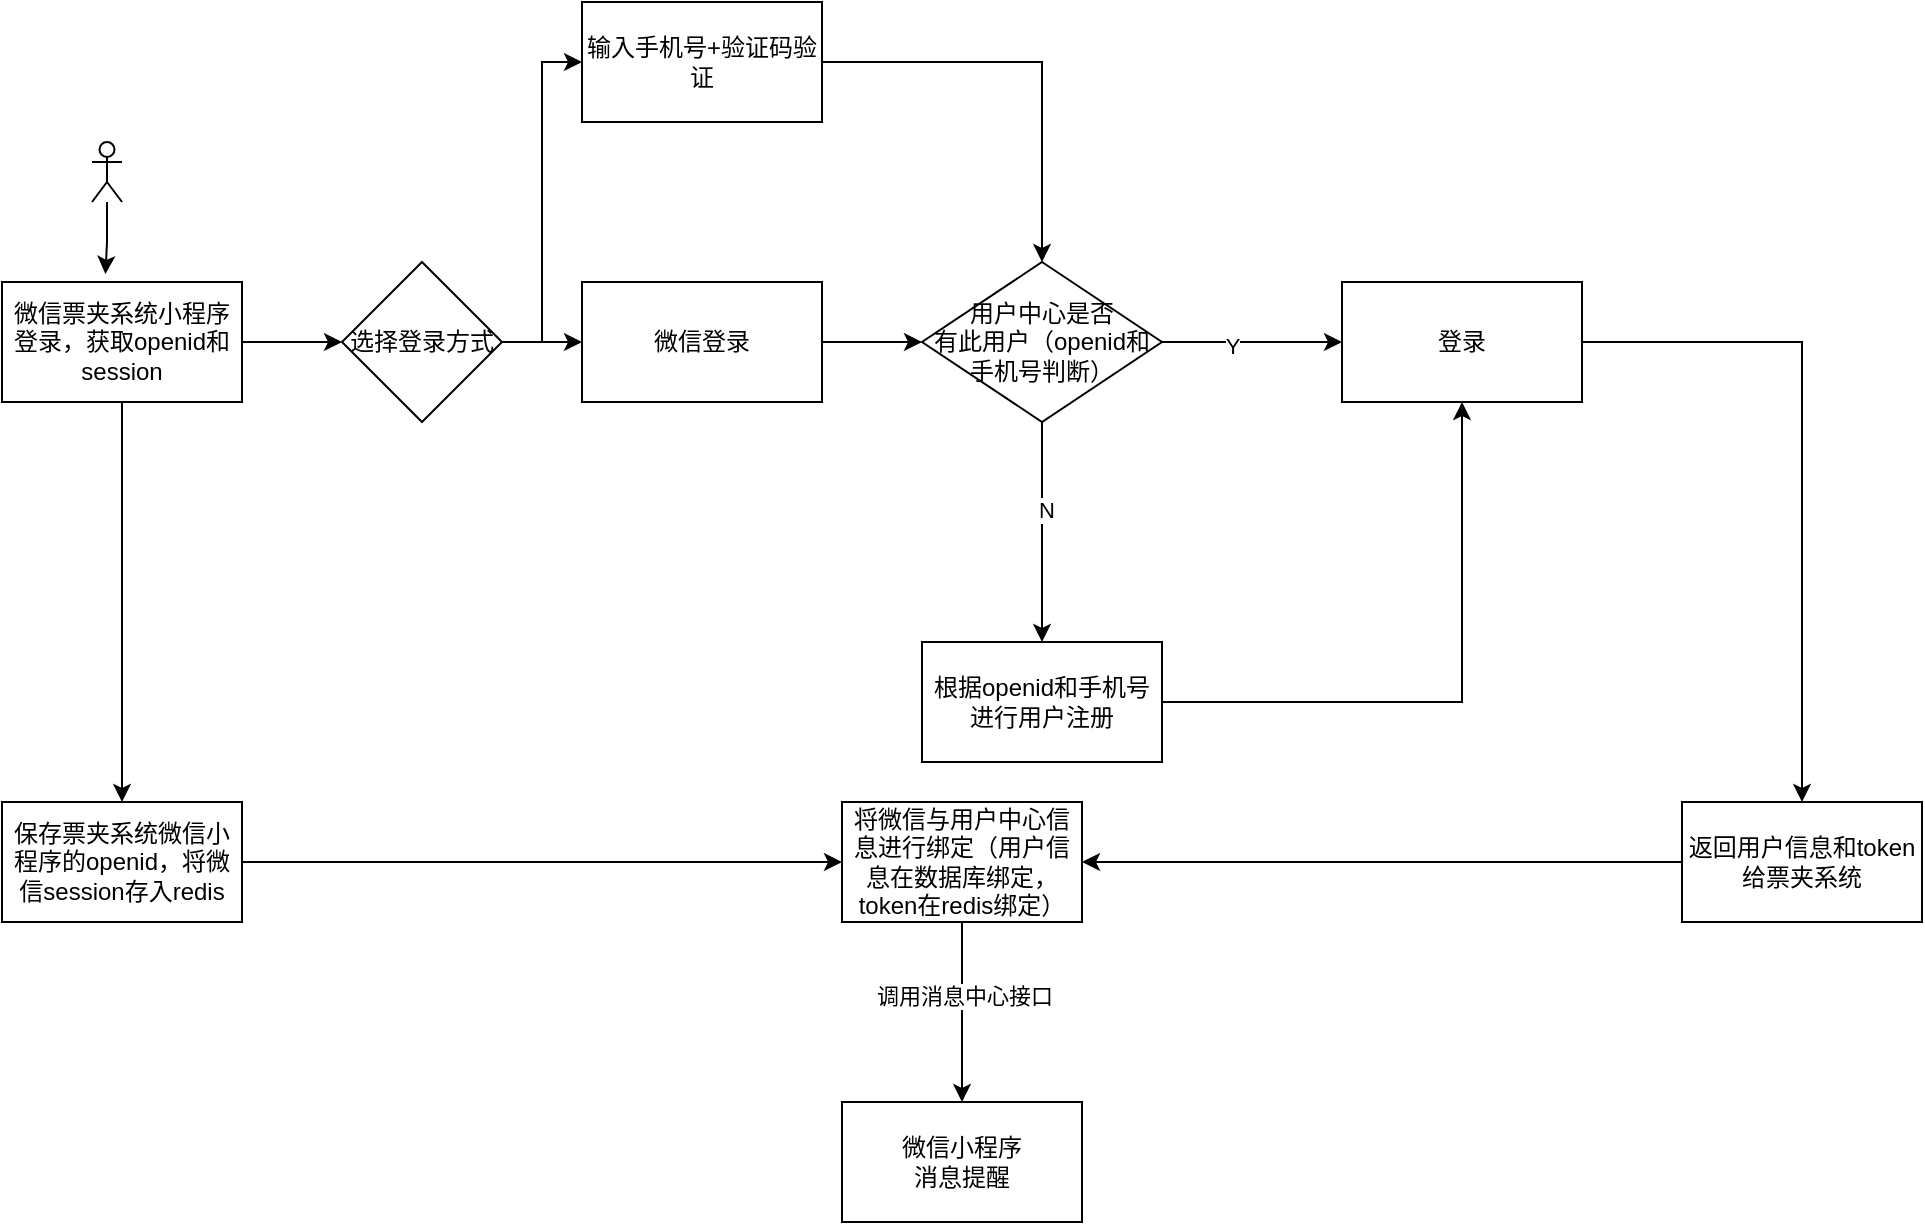 <mxfile version="21.2.3" type="github">
  <diagram id="C7Hq2Tx7OUljtUa5G8hF" name="第 1 页">
    <mxGraphModel dx="1247" dy="651" grid="1" gridSize="10" guides="1" tooltips="1" connect="1" arrows="1" fold="1" page="1" pageScale="1" pageWidth="827" pageHeight="1169" math="0" shadow="0">
      <root>
        <mxCell id="0" />
        <mxCell id="1" parent="0" />
        <mxCell id="0mKo4bdOrpRTRqKdyPcH-25" value="" style="edgeStyle=orthogonalEdgeStyle;rounded=0;orthogonalLoop=1;jettySize=auto;html=1;" edge="1" parent="1" source="0mKo4bdOrpRTRqKdyPcH-4" target="0mKo4bdOrpRTRqKdyPcH-24">
          <mxGeometry relative="1" as="geometry" />
        </mxCell>
        <mxCell id="0mKo4bdOrpRTRqKdyPcH-63" value="" style="edgeStyle=orthogonalEdgeStyle;rounded=0;orthogonalLoop=1;jettySize=auto;html=1;" edge="1" parent="1" source="0mKo4bdOrpRTRqKdyPcH-4" target="0mKo4bdOrpRTRqKdyPcH-62">
          <mxGeometry relative="1" as="geometry" />
        </mxCell>
        <mxCell id="0mKo4bdOrpRTRqKdyPcH-4" value="微信票夹系统小程序登录，获取openid和session" style="rounded=0;whiteSpace=wrap;html=1;" vertex="1" parent="1">
          <mxGeometry x="30" y="200" width="120" height="60" as="geometry" />
        </mxCell>
        <mxCell id="0mKo4bdOrpRTRqKdyPcH-12" value="" style="edgeStyle=orthogonalEdgeStyle;rounded=0;orthogonalLoop=1;jettySize=auto;html=1;" edge="1" parent="1" source="0mKo4bdOrpRTRqKdyPcH-8" target="0mKo4bdOrpRTRqKdyPcH-11">
          <mxGeometry relative="1" as="geometry" />
        </mxCell>
        <mxCell id="0mKo4bdOrpRTRqKdyPcH-13" value="Y" style="edgeLabel;html=1;align=center;verticalAlign=middle;resizable=0;points=[];" vertex="1" connectable="0" parent="0mKo4bdOrpRTRqKdyPcH-12">
          <mxGeometry x="-0.227" y="-2" relative="1" as="geometry">
            <mxPoint as="offset" />
          </mxGeometry>
        </mxCell>
        <mxCell id="0mKo4bdOrpRTRqKdyPcH-17" value="" style="edgeStyle=orthogonalEdgeStyle;rounded=0;orthogonalLoop=1;jettySize=auto;html=1;" edge="1" parent="1" source="0mKo4bdOrpRTRqKdyPcH-8" target="0mKo4bdOrpRTRqKdyPcH-16">
          <mxGeometry relative="1" as="geometry" />
        </mxCell>
        <mxCell id="0mKo4bdOrpRTRqKdyPcH-18" value="N" style="edgeLabel;html=1;align=center;verticalAlign=middle;resizable=0;points=[];" vertex="1" connectable="0" parent="0mKo4bdOrpRTRqKdyPcH-17">
          <mxGeometry x="-0.211" y="2" relative="1" as="geometry">
            <mxPoint as="offset" />
          </mxGeometry>
        </mxCell>
        <mxCell id="0mKo4bdOrpRTRqKdyPcH-8" value="用户中心是否&lt;br&gt;有此用户（openid和手机号判断）" style="rhombus;whiteSpace=wrap;html=1;rounded=0;" vertex="1" parent="1">
          <mxGeometry x="490" y="190" width="120" height="80" as="geometry" />
        </mxCell>
        <mxCell id="0mKo4bdOrpRTRqKdyPcH-72" style="edgeStyle=orthogonalEdgeStyle;rounded=0;orthogonalLoop=1;jettySize=auto;html=1;entryX=0.5;entryY=0;entryDx=0;entryDy=0;" edge="1" parent="1" source="0mKo4bdOrpRTRqKdyPcH-11" target="0mKo4bdOrpRTRqKdyPcH-20">
          <mxGeometry relative="1" as="geometry" />
        </mxCell>
        <mxCell id="0mKo4bdOrpRTRqKdyPcH-11" value="登录" style="whiteSpace=wrap;html=1;rounded=0;" vertex="1" parent="1">
          <mxGeometry x="700" y="200" width="120" height="60" as="geometry" />
        </mxCell>
        <mxCell id="0mKo4bdOrpRTRqKdyPcH-19" style="edgeStyle=orthogonalEdgeStyle;rounded=0;orthogonalLoop=1;jettySize=auto;html=1;entryX=0.5;entryY=1;entryDx=0;entryDy=0;" edge="1" parent="1" source="0mKo4bdOrpRTRqKdyPcH-16" target="0mKo4bdOrpRTRqKdyPcH-11">
          <mxGeometry relative="1" as="geometry" />
        </mxCell>
        <mxCell id="0mKo4bdOrpRTRqKdyPcH-16" value="根据openid和手机号进行用户注册" style="whiteSpace=wrap;html=1;rounded=0;" vertex="1" parent="1">
          <mxGeometry x="490" y="380" width="120" height="60" as="geometry" />
        </mxCell>
        <mxCell id="0mKo4bdOrpRTRqKdyPcH-28" style="edgeStyle=orthogonalEdgeStyle;rounded=0;orthogonalLoop=1;jettySize=auto;html=1;entryX=1;entryY=0.5;entryDx=0;entryDy=0;" edge="1" parent="1" source="0mKo4bdOrpRTRqKdyPcH-20" target="0mKo4bdOrpRTRqKdyPcH-26">
          <mxGeometry relative="1" as="geometry" />
        </mxCell>
        <mxCell id="0mKo4bdOrpRTRqKdyPcH-20" value="返回用户信息和token给票夹系统" style="whiteSpace=wrap;html=1;rounded=0;" vertex="1" parent="1">
          <mxGeometry x="870" y="460" width="120" height="60" as="geometry" />
        </mxCell>
        <mxCell id="0mKo4bdOrpRTRqKdyPcH-27" style="edgeStyle=orthogonalEdgeStyle;rounded=0;orthogonalLoop=1;jettySize=auto;html=1;exitX=1;exitY=0.5;exitDx=0;exitDy=0;" edge="1" parent="1" source="0mKo4bdOrpRTRqKdyPcH-24" target="0mKo4bdOrpRTRqKdyPcH-26">
          <mxGeometry relative="1" as="geometry" />
        </mxCell>
        <mxCell id="0mKo4bdOrpRTRqKdyPcH-24" value="保存票夹系统微信小程序的openid，将微信session存入redis" style="rounded=0;whiteSpace=wrap;html=1;" vertex="1" parent="1">
          <mxGeometry x="30" y="460" width="120" height="60" as="geometry" />
        </mxCell>
        <mxCell id="0mKo4bdOrpRTRqKdyPcH-30" value="" style="edgeStyle=orthogonalEdgeStyle;rounded=0;orthogonalLoop=1;jettySize=auto;html=1;" edge="1" parent="1" source="0mKo4bdOrpRTRqKdyPcH-26" target="0mKo4bdOrpRTRqKdyPcH-29">
          <mxGeometry relative="1" as="geometry" />
        </mxCell>
        <mxCell id="0mKo4bdOrpRTRqKdyPcH-31" value="调用消息中心接口" style="edgeLabel;html=1;align=center;verticalAlign=middle;resizable=0;points=[];" vertex="1" connectable="0" parent="0mKo4bdOrpRTRqKdyPcH-30">
          <mxGeometry x="-0.194" y="1" relative="1" as="geometry">
            <mxPoint as="offset" />
          </mxGeometry>
        </mxCell>
        <mxCell id="0mKo4bdOrpRTRqKdyPcH-26" value="将微信与用户中心信息进行绑定（用户信息在数据库绑定，token在redis绑定）" style="rounded=0;whiteSpace=wrap;html=1;" vertex="1" parent="1">
          <mxGeometry x="450" y="460" width="120" height="60" as="geometry" />
        </mxCell>
        <mxCell id="0mKo4bdOrpRTRqKdyPcH-29" value="微信小程序&lt;br&gt;消息提醒" style="rounded=0;whiteSpace=wrap;html=1;" vertex="1" parent="1">
          <mxGeometry x="450" y="610" width="120" height="60" as="geometry" />
        </mxCell>
        <mxCell id="0mKo4bdOrpRTRqKdyPcH-65" value="" style="edgeStyle=orthogonalEdgeStyle;rounded=0;orthogonalLoop=1;jettySize=auto;html=1;entryX=0;entryY=0.5;entryDx=0;entryDy=0;" edge="1" parent="1" source="0mKo4bdOrpRTRqKdyPcH-62" target="0mKo4bdOrpRTRqKdyPcH-64">
          <mxGeometry relative="1" as="geometry" />
        </mxCell>
        <mxCell id="0mKo4bdOrpRTRqKdyPcH-69" value="" style="edgeStyle=orthogonalEdgeStyle;rounded=0;orthogonalLoop=1;jettySize=auto;html=1;" edge="1" parent="1" source="0mKo4bdOrpRTRqKdyPcH-62" target="0mKo4bdOrpRTRqKdyPcH-68">
          <mxGeometry relative="1" as="geometry" />
        </mxCell>
        <mxCell id="0mKo4bdOrpRTRqKdyPcH-62" value="选择登录方式" style="rhombus;whiteSpace=wrap;html=1;rounded=0;" vertex="1" parent="1">
          <mxGeometry x="200" y="190" width="80" height="80" as="geometry" />
        </mxCell>
        <mxCell id="0mKo4bdOrpRTRqKdyPcH-70" style="edgeStyle=orthogonalEdgeStyle;rounded=0;orthogonalLoop=1;jettySize=auto;html=1;entryX=0.5;entryY=0;entryDx=0;entryDy=0;" edge="1" parent="1" source="0mKo4bdOrpRTRqKdyPcH-64" target="0mKo4bdOrpRTRqKdyPcH-8">
          <mxGeometry relative="1" as="geometry" />
        </mxCell>
        <mxCell id="0mKo4bdOrpRTRqKdyPcH-64" value="输入手机号+验证码验证" style="whiteSpace=wrap;html=1;rounded=0;" vertex="1" parent="1">
          <mxGeometry x="320" y="60" width="120" height="60" as="geometry" />
        </mxCell>
        <mxCell id="0mKo4bdOrpRTRqKdyPcH-71" style="edgeStyle=orthogonalEdgeStyle;rounded=0;orthogonalLoop=1;jettySize=auto;html=1;entryX=0;entryY=0.5;entryDx=0;entryDy=0;" edge="1" parent="1" source="0mKo4bdOrpRTRqKdyPcH-68" target="0mKo4bdOrpRTRqKdyPcH-8">
          <mxGeometry relative="1" as="geometry" />
        </mxCell>
        <mxCell id="0mKo4bdOrpRTRqKdyPcH-68" value="微信登录" style="whiteSpace=wrap;html=1;rounded=0;" vertex="1" parent="1">
          <mxGeometry x="320" y="200" width="120" height="60" as="geometry" />
        </mxCell>
        <mxCell id="0mKo4bdOrpRTRqKdyPcH-74" style="edgeStyle=orthogonalEdgeStyle;rounded=0;orthogonalLoop=1;jettySize=auto;html=1;entryX=0.431;entryY=-0.067;entryDx=0;entryDy=0;entryPerimeter=0;" edge="1" parent="1" source="0mKo4bdOrpRTRqKdyPcH-73" target="0mKo4bdOrpRTRqKdyPcH-4">
          <mxGeometry relative="1" as="geometry" />
        </mxCell>
        <mxCell id="0mKo4bdOrpRTRqKdyPcH-73" value="" style="shape=umlActor;verticalLabelPosition=bottom;verticalAlign=top;html=1;outlineConnect=0;" vertex="1" parent="1">
          <mxGeometry x="75" y="130" width="15" height="30" as="geometry" />
        </mxCell>
      </root>
    </mxGraphModel>
  </diagram>
</mxfile>
